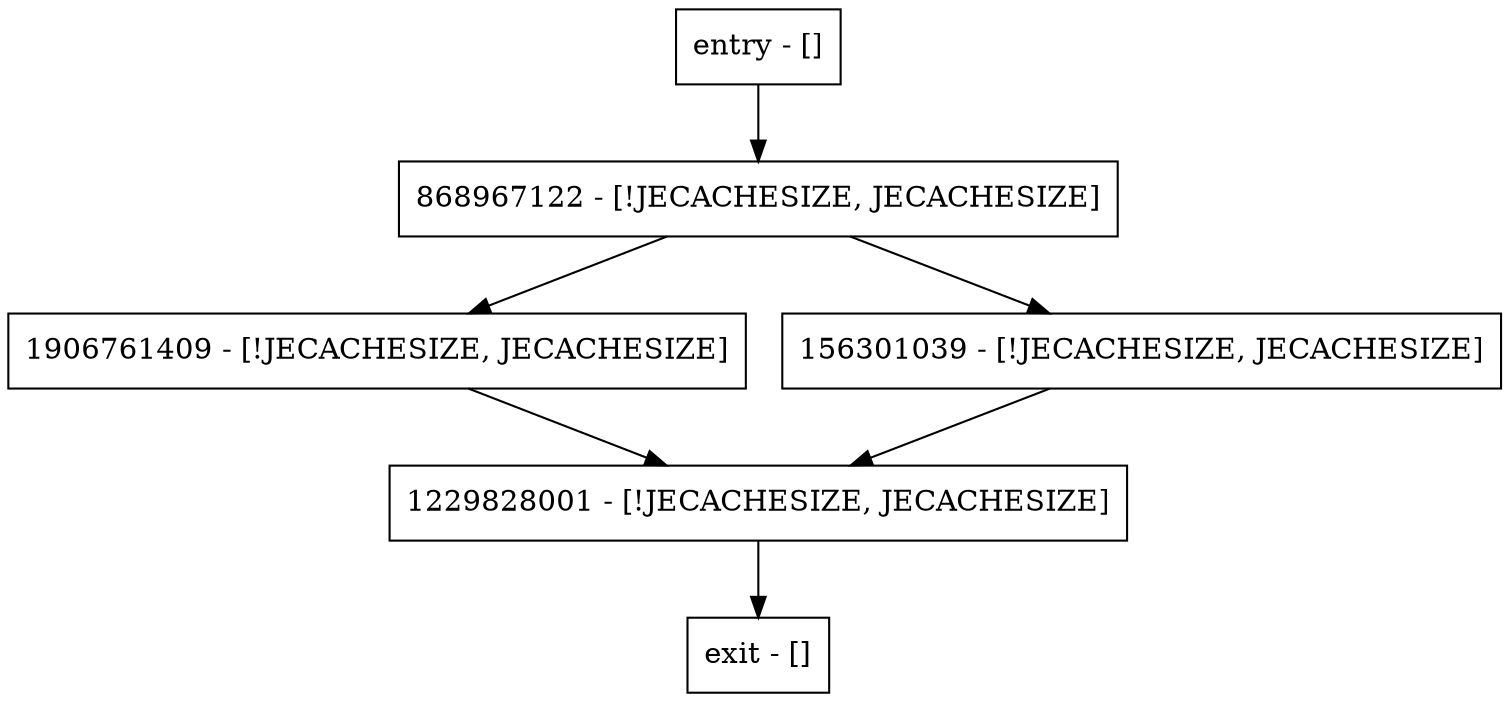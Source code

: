 digraph <clinit> {
node [shape=record];
entry [label="entry - []"];
exit [label="exit - []"];
1906761409 [label="1906761409 - [!JECACHESIZE, JECACHESIZE]"];
868967122 [label="868967122 - [!JECACHESIZE, JECACHESIZE]"];
156301039 [label="156301039 - [!JECACHESIZE, JECACHESIZE]"];
1229828001 [label="1229828001 - [!JECACHESIZE, JECACHESIZE]"];
entry;
exit;
entry -> 868967122;
1906761409 -> 1229828001;
868967122 -> 1906761409;
868967122 -> 156301039;
156301039 -> 1229828001;
1229828001 -> exit;
}
